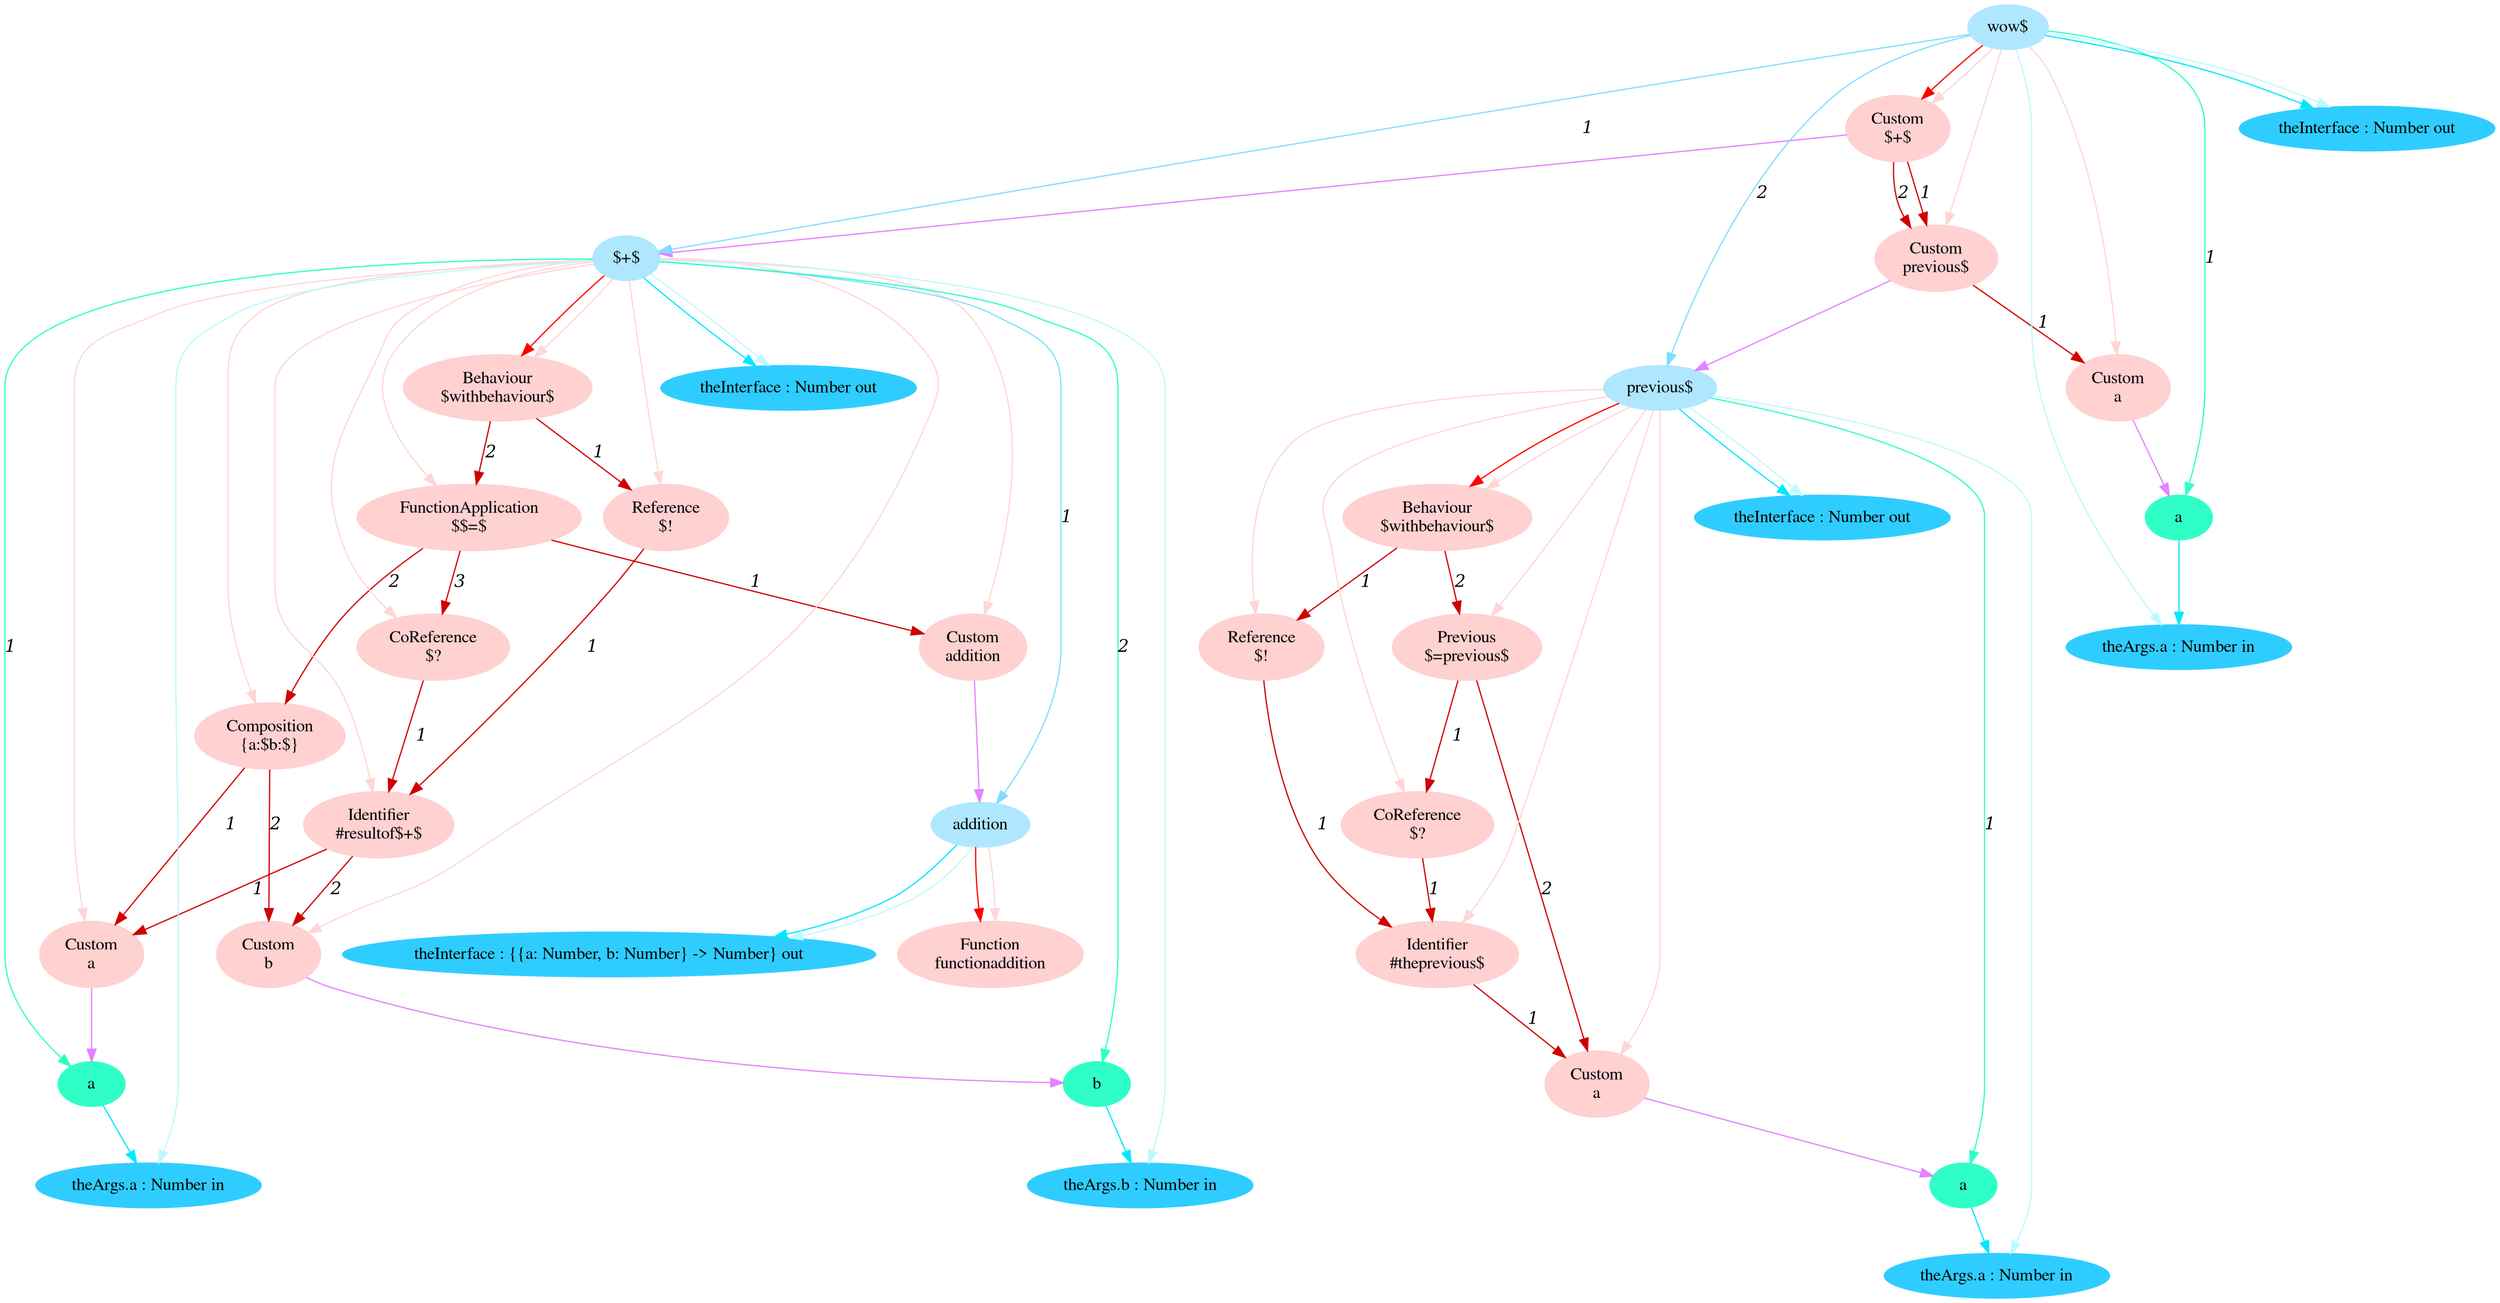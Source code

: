 digraph g{node_15801 [shape="ellipse", style="filled", color="#ffd1d1", fontname="Times", label="Function
functionaddition" ]
node_15804 [shape="ellipse", style="filled", color="#ffd1d1", fontname="Times", label="Custom
a" ]
node_15809 [shape="ellipse", style="filled", color="#ffd1d1", fontname="Times", label="Custom
b" ]
node_15814 [shape="ellipse", style="filled", color="#ffd1d1", fontname="Times", label="Identifier
#resultof$+$" ]
node_15820 [shape="ellipse", style="filled", color="#ffd1d1", fontname="Times", label="Reference
$!" ]
node_15824 [shape="ellipse", style="filled", color="#ffd1d1", fontname="Times", label="Custom
addition" ]
node_15827 [shape="ellipse", style="filled", color="#ffd1d1", fontname="Times", label="Composition
{a:$b:$}" ]
node_15832 [shape="ellipse", style="filled", color="#ffd1d1", fontname="Times", label="CoReference
$?" ]
node_15836 [shape="ellipse", style="filled", color="#ffd1d1", fontname="Times", label="FunctionApplication
$$=$" ]
node_15842 [shape="ellipse", style="filled", color="#ffd1d1", fontname="Times", label="Behaviour
$withbehaviour$" ]
node_15847 [shape="ellipse", style="filled", color="#ffd1d1", fontname="Times", label="Custom
a" ]
node_15852 [shape="ellipse", style="filled", color="#ffd1d1", fontname="Times", label="Identifier
#theprevious$" ]
node_15857 [shape="ellipse", style="filled", color="#ffd1d1", fontname="Times", label="Reference
$!" ]
node_15861 [shape="ellipse", style="filled", color="#ffd1d1", fontname="Times", label="CoReference
$?" ]
node_15865 [shape="ellipse", style="filled", color="#ffd1d1", fontname="Times", label="Previous
$=previous$" ]
node_15870 [shape="ellipse", style="filled", color="#ffd1d1", fontname="Times", label="Behaviour
$withbehaviour$" ]
node_15875 [shape="ellipse", style="filled", color="#ffd1d1", fontname="Times", label="Custom
a" ]
node_15879 [shape="ellipse", style="filled", color="#ffd1d1", fontname="Times", label="Custom
previous$" ]
node_15884 [shape="ellipse", style="filled", color="#ffd1d1", fontname="Times", label="Custom
$+$" ]
node_15675 [shape="ellipse", style="filled", color="#afe7ff", fontname="Times", label="wow$" ]
node_15676 [shape="ellipse", style="filled", color="#afe7ff", fontname="Times", label="$+$" ]
node_15677 [shape="ellipse", style="filled", color="#afe7ff", fontname="Times", label="addition" ]
node_15740 [shape="ellipse", style="filled", color="#afe7ff", fontname="Times", label="previous$" ]
node_15685 [shape="ellipse", style="filled", color="#2fffc7", fontname="Times", label="a" ]
node_15689 [shape="ellipse", style="filled", color="#2fffc7", fontname="Times", label="b" ]
node_15741 [shape="ellipse", style="filled", color="#2fffc7", fontname="Times", label="a" ]
node_15778 [shape="ellipse", style="filled", color="#2fffc7", fontname="Times", label="a" ]
node_15678 [shape="ellipse", style="filled", color="#2fcdff", fontname="Times", label="theInterface : {{a: Number, b: Number} -> Number} out" ]
node_15686 [shape="ellipse", style="filled", color="#2fcdff", fontname="Times", label="theArgs.a : Number in" ]
node_15690 [shape="ellipse", style="filled", color="#2fcdff", fontname="Times", label="theArgs.b : Number in" ]
node_15695 [shape="ellipse", style="filled", color="#2fcdff", fontname="Times", label="theInterface : Number out" ]
node_15742 [shape="ellipse", style="filled", color="#2fcdff", fontname="Times", label="theArgs.a : Number in" ]
node_15746 [shape="ellipse", style="filled", color="#2fcdff", fontname="Times", label="theInterface : Number out" ]
node_15779 [shape="ellipse", style="filled", color="#2fcdff", fontname="Times", label="theArgs.a : Number in" ]
node_15783 [shape="ellipse", style="filled", color="#2fcdff", fontname="Times", label="theInterface : Number out" ]
node_15814 -> node_15804 [dir=forward, arrowHead=normal, fontname="Times-Italic", arrowsize=1, color="#d00000", label="1",  headlabel="", taillabel="" ]
node_15814 -> node_15809 [dir=forward, arrowHead=normal, fontname="Times-Italic", arrowsize=1, color="#d00000", label="2",  headlabel="", taillabel="" ]
node_15820 -> node_15814 [dir=forward, arrowHead=normal, fontname="Times-Italic", arrowsize=1, color="#d00000", label="1",  headlabel="", taillabel="" ]
node_15827 -> node_15804 [dir=forward, arrowHead=normal, fontname="Times-Italic", arrowsize=1, color="#d00000", label="1",  headlabel="", taillabel="" ]
node_15827 -> node_15809 [dir=forward, arrowHead=normal, fontname="Times-Italic", arrowsize=1, color="#d00000", label="2",  headlabel="", taillabel="" ]
node_15832 -> node_15814 [dir=forward, arrowHead=normal, fontname="Times-Italic", arrowsize=1, color="#d00000", label="1",  headlabel="", taillabel="" ]
node_15836 -> node_15824 [dir=forward, arrowHead=normal, fontname="Times-Italic", arrowsize=1, color="#d00000", label="1",  headlabel="", taillabel="" ]
node_15836 -> node_15827 [dir=forward, arrowHead=normal, fontname="Times-Italic", arrowsize=1, color="#d00000", label="2",  headlabel="", taillabel="" ]
node_15836 -> node_15832 [dir=forward, arrowHead=normal, fontname="Times-Italic", arrowsize=1, color="#d00000", label="3",  headlabel="", taillabel="" ]
node_15842 -> node_15820 [dir=forward, arrowHead=normal, fontname="Times-Italic", arrowsize=1, color="#d00000", label="1",  headlabel="", taillabel="" ]
node_15842 -> node_15836 [dir=forward, arrowHead=normal, fontname="Times-Italic", arrowsize=1, color="#d00000", label="2",  headlabel="", taillabel="" ]
node_15852 -> node_15847 [dir=forward, arrowHead=normal, fontname="Times-Italic", arrowsize=1, color="#d00000", label="1",  headlabel="", taillabel="" ]
node_15857 -> node_15852 [dir=forward, arrowHead=normal, fontname="Times-Italic", arrowsize=1, color="#d00000", label="1",  headlabel="", taillabel="" ]
node_15861 -> node_15852 [dir=forward, arrowHead=normal, fontname="Times-Italic", arrowsize=1, color="#d00000", label="1",  headlabel="", taillabel="" ]
node_15865 -> node_15847 [dir=forward, arrowHead=normal, fontname="Times-Italic", arrowsize=1, color="#d00000", label="2",  headlabel="", taillabel="" ]
node_15865 -> node_15861 [dir=forward, arrowHead=normal, fontname="Times-Italic", arrowsize=1, color="#d00000", label="1",  headlabel="", taillabel="" ]
node_15870 -> node_15857 [dir=forward, arrowHead=normal, fontname="Times-Italic", arrowsize=1, color="#d00000", label="1",  headlabel="", taillabel="" ]
node_15870 -> node_15865 [dir=forward, arrowHead=normal, fontname="Times-Italic", arrowsize=1, color="#d00000", label="2",  headlabel="", taillabel="" ]
node_15879 -> node_15875 [dir=forward, arrowHead=normal, fontname="Times-Italic", arrowsize=1, color="#d00000", label="1",  headlabel="", taillabel="" ]
node_15884 -> node_15879 [dir=forward, arrowHead=normal, fontname="Times-Italic", arrowsize=1, color="#d00000", label="1",  headlabel="", taillabel="" ]
node_15884 -> node_15879 [dir=forward, arrowHead=normal, fontname="Times-Italic", arrowsize=1, color="#d00000", label="2",  headlabel="", taillabel="" ]
node_15677 -> node_15801 [dir=forward, arrowHead=normal, fontname="Times-Italic", arrowsize=1, color="#ff0000", label="",  headlabel="", taillabel="" ]
node_15676 -> node_15842 [dir=forward, arrowHead=normal, fontname="Times-Italic", arrowsize=1, color="#ff0000", label="",  headlabel="", taillabel="" ]
node_15740 -> node_15870 [dir=forward, arrowHead=normal, fontname="Times-Italic", arrowsize=1, color="#ff0000", label="",  headlabel="", taillabel="" ]
node_15675 -> node_15884 [dir=forward, arrowHead=normal, fontname="Times-Italic", arrowsize=1, color="#ff0000", label="",  headlabel="", taillabel="" ]
node_15677 -> node_15801 [dir=forward, arrowHead=normal, fontname="Times-Italic", arrowsize=1, color="#ffd5d5", label="",  headlabel="", taillabel="" ]
node_15676 -> node_15804 [dir=forward, arrowHead=normal, fontname="Times-Italic", arrowsize=1, color="#ffd5d5", label="",  headlabel="", taillabel="" ]
node_15676 -> node_15809 [dir=forward, arrowHead=normal, fontname="Times-Italic", arrowsize=1, color="#ffd5d5", label="",  headlabel="", taillabel="" ]
node_15676 -> node_15814 [dir=forward, arrowHead=normal, fontname="Times-Italic", arrowsize=1, color="#ffd5d5", label="",  headlabel="", taillabel="" ]
node_15676 -> node_15820 [dir=forward, arrowHead=normal, fontname="Times-Italic", arrowsize=1, color="#ffd5d5", label="",  headlabel="", taillabel="" ]
node_15676 -> node_15824 [dir=forward, arrowHead=normal, fontname="Times-Italic", arrowsize=1, color="#ffd5d5", label="",  headlabel="", taillabel="" ]
node_15676 -> node_15827 [dir=forward, arrowHead=normal, fontname="Times-Italic", arrowsize=1, color="#ffd5d5", label="",  headlabel="", taillabel="" ]
node_15676 -> node_15832 [dir=forward, arrowHead=normal, fontname="Times-Italic", arrowsize=1, color="#ffd5d5", label="",  headlabel="", taillabel="" ]
node_15676 -> node_15836 [dir=forward, arrowHead=normal, fontname="Times-Italic", arrowsize=1, color="#ffd5d5", label="",  headlabel="", taillabel="" ]
node_15676 -> node_15842 [dir=forward, arrowHead=normal, fontname="Times-Italic", arrowsize=1, color="#ffd5d5", label="",  headlabel="", taillabel="" ]
node_15740 -> node_15847 [dir=forward, arrowHead=normal, fontname="Times-Italic", arrowsize=1, color="#ffd5d5", label="",  headlabel="", taillabel="" ]
node_15740 -> node_15852 [dir=forward, arrowHead=normal, fontname="Times-Italic", arrowsize=1, color="#ffd5d5", label="",  headlabel="", taillabel="" ]
node_15740 -> node_15857 [dir=forward, arrowHead=normal, fontname="Times-Italic", arrowsize=1, color="#ffd5d5", label="",  headlabel="", taillabel="" ]
node_15740 -> node_15861 [dir=forward, arrowHead=normal, fontname="Times-Italic", arrowsize=1, color="#ffd5d5", label="",  headlabel="", taillabel="" ]
node_15740 -> node_15865 [dir=forward, arrowHead=normal, fontname="Times-Italic", arrowsize=1, color="#ffd5d5", label="",  headlabel="", taillabel="" ]
node_15740 -> node_15870 [dir=forward, arrowHead=normal, fontname="Times-Italic", arrowsize=1, color="#ffd5d5", label="",  headlabel="", taillabel="" ]
node_15675 -> node_15875 [dir=forward, arrowHead=normal, fontname="Times-Italic", arrowsize=1, color="#ffd5d5", label="",  headlabel="", taillabel="" ]
node_15675 -> node_15879 [dir=forward, arrowHead=normal, fontname="Times-Italic", arrowsize=1, color="#ffd5d5", label="",  headlabel="", taillabel="" ]
node_15675 -> node_15884 [dir=forward, arrowHead=normal, fontname="Times-Italic", arrowsize=1, color="#ffd5d5", label="",  headlabel="", taillabel="" ]
node_15676 -> node_15685 [dir=forward, arrowHead=normal, fontname="Times-Italic", arrowsize=1, color="#2fffc7", label="1",  headlabel="", taillabel="" ]
node_15676 -> node_15689 [dir=forward, arrowHead=normal, fontname="Times-Italic", arrowsize=1, color="#2fffc7", label="2",  headlabel="", taillabel="" ]
node_15740 -> node_15741 [dir=forward, arrowHead=normal, fontname="Times-Italic", arrowsize=1, color="#2fffc7", label="1",  headlabel="", taillabel="" ]
node_15675 -> node_15778 [dir=forward, arrowHead=normal, fontname="Times-Italic", arrowsize=1, color="#2fffc7", label="1",  headlabel="", taillabel="" ]
node_15685 -> node_15686 [dir=forward, arrowHead=normal, fontname="Times-Italic", arrowsize=1, color="#00e8ff", label="",  headlabel="", taillabel="" ]
node_15689 -> node_15690 [dir=forward, arrowHead=normal, fontname="Times-Italic", arrowsize=1, color="#00e8ff", label="",  headlabel="", taillabel="" ]
node_15741 -> node_15742 [dir=forward, arrowHead=normal, fontname="Times-Italic", arrowsize=1, color="#00e8ff", label="",  headlabel="", taillabel="" ]
node_15778 -> node_15779 [dir=forward, arrowHead=normal, fontname="Times-Italic", arrowsize=1, color="#00e8ff", label="",  headlabel="", taillabel="" ]
node_15677 -> node_15678 [dir=forward, arrowHead=normal, fontname="Times-Italic", arrowsize=1, color="#00e8ff", label="",  headlabel="", taillabel="" ]
node_15676 -> node_15695 [dir=forward, arrowHead=normal, fontname="Times-Italic", arrowsize=1, color="#00e8ff", label="",  headlabel="", taillabel="" ]
node_15740 -> node_15746 [dir=forward, arrowHead=normal, fontname="Times-Italic", arrowsize=1, color="#00e8ff", label="",  headlabel="", taillabel="" ]
node_15675 -> node_15783 [dir=forward, arrowHead=normal, fontname="Times-Italic", arrowsize=1, color="#00e8ff", label="",  headlabel="", taillabel="" ]
node_15677 -> node_15678 [dir=forward, arrowHead=normal, fontname="Times-Italic", arrowsize=1, color="#bef9ff", label="",  headlabel="", taillabel="" ]
node_15676 -> node_15686 [dir=forward, arrowHead=normal, fontname="Times-Italic", arrowsize=1, color="#bef9ff", label="",  headlabel="", taillabel="" ]
node_15676 -> node_15690 [dir=forward, arrowHead=normal, fontname="Times-Italic", arrowsize=1, color="#bef9ff", label="",  headlabel="", taillabel="" ]
node_15676 -> node_15695 [dir=forward, arrowHead=normal, fontname="Times-Italic", arrowsize=1, color="#bef9ff", label="",  headlabel="", taillabel="" ]
node_15740 -> node_15742 [dir=forward, arrowHead=normal, fontname="Times-Italic", arrowsize=1, color="#bef9ff", label="",  headlabel="", taillabel="" ]
node_15740 -> node_15746 [dir=forward, arrowHead=normal, fontname="Times-Italic", arrowsize=1, color="#bef9ff", label="",  headlabel="", taillabel="" ]
node_15675 -> node_15779 [dir=forward, arrowHead=normal, fontname="Times-Italic", arrowsize=1, color="#bef9ff", label="",  headlabel="", taillabel="" ]
node_15675 -> node_15783 [dir=forward, arrowHead=normal, fontname="Times-Italic", arrowsize=1, color="#bef9ff", label="",  headlabel="", taillabel="" ]
node_15676 -> node_15677 [dir=forward, arrowHead=normal, fontname="Times-Italic", arrowsize=1, color="#81ddff", label="1",  headlabel="", taillabel="" ]
node_15675 -> node_15676 [dir=forward, arrowHead=normal, fontname="Times-Italic", arrowsize=1, color="#81ddff", label="1",  headlabel="", taillabel="" ]
node_15675 -> node_15740 [dir=forward, arrowHead=normal, fontname="Times-Italic", arrowsize=1, color="#81ddff", label="2",  headlabel="", taillabel="" ]
node_15804 -> node_15685 [dir=forward, arrowHead=normal, fontname="Times-Italic", arrowsize=1, color="#e681ff", label="",  headlabel="", taillabel="" ]
node_15809 -> node_15689 [dir=forward, arrowHead=normal, fontname="Times-Italic", arrowsize=1, color="#e681ff", label="",  headlabel="", taillabel="" ]
node_15824 -> node_15677 [dir=forward, arrowHead=normal, fontname="Times-Italic", arrowsize=1, color="#e681ff", label="",  headlabel="", taillabel="" ]
node_15847 -> node_15741 [dir=forward, arrowHead=normal, fontname="Times-Italic", arrowsize=1, color="#e681ff", label="",  headlabel="", taillabel="" ]
node_15875 -> node_15778 [dir=forward, arrowHead=normal, fontname="Times-Italic", arrowsize=1, color="#e681ff", label="",  headlabel="", taillabel="" ]
node_15879 -> node_15740 [dir=forward, arrowHead=normal, fontname="Times-Italic", arrowsize=1, color="#e681ff", label="",  headlabel="", taillabel="" ]
node_15884 -> node_15676 [dir=forward, arrowHead=normal, fontname="Times-Italic", arrowsize=1, color="#e681ff", label="",  headlabel="", taillabel="" ]
}